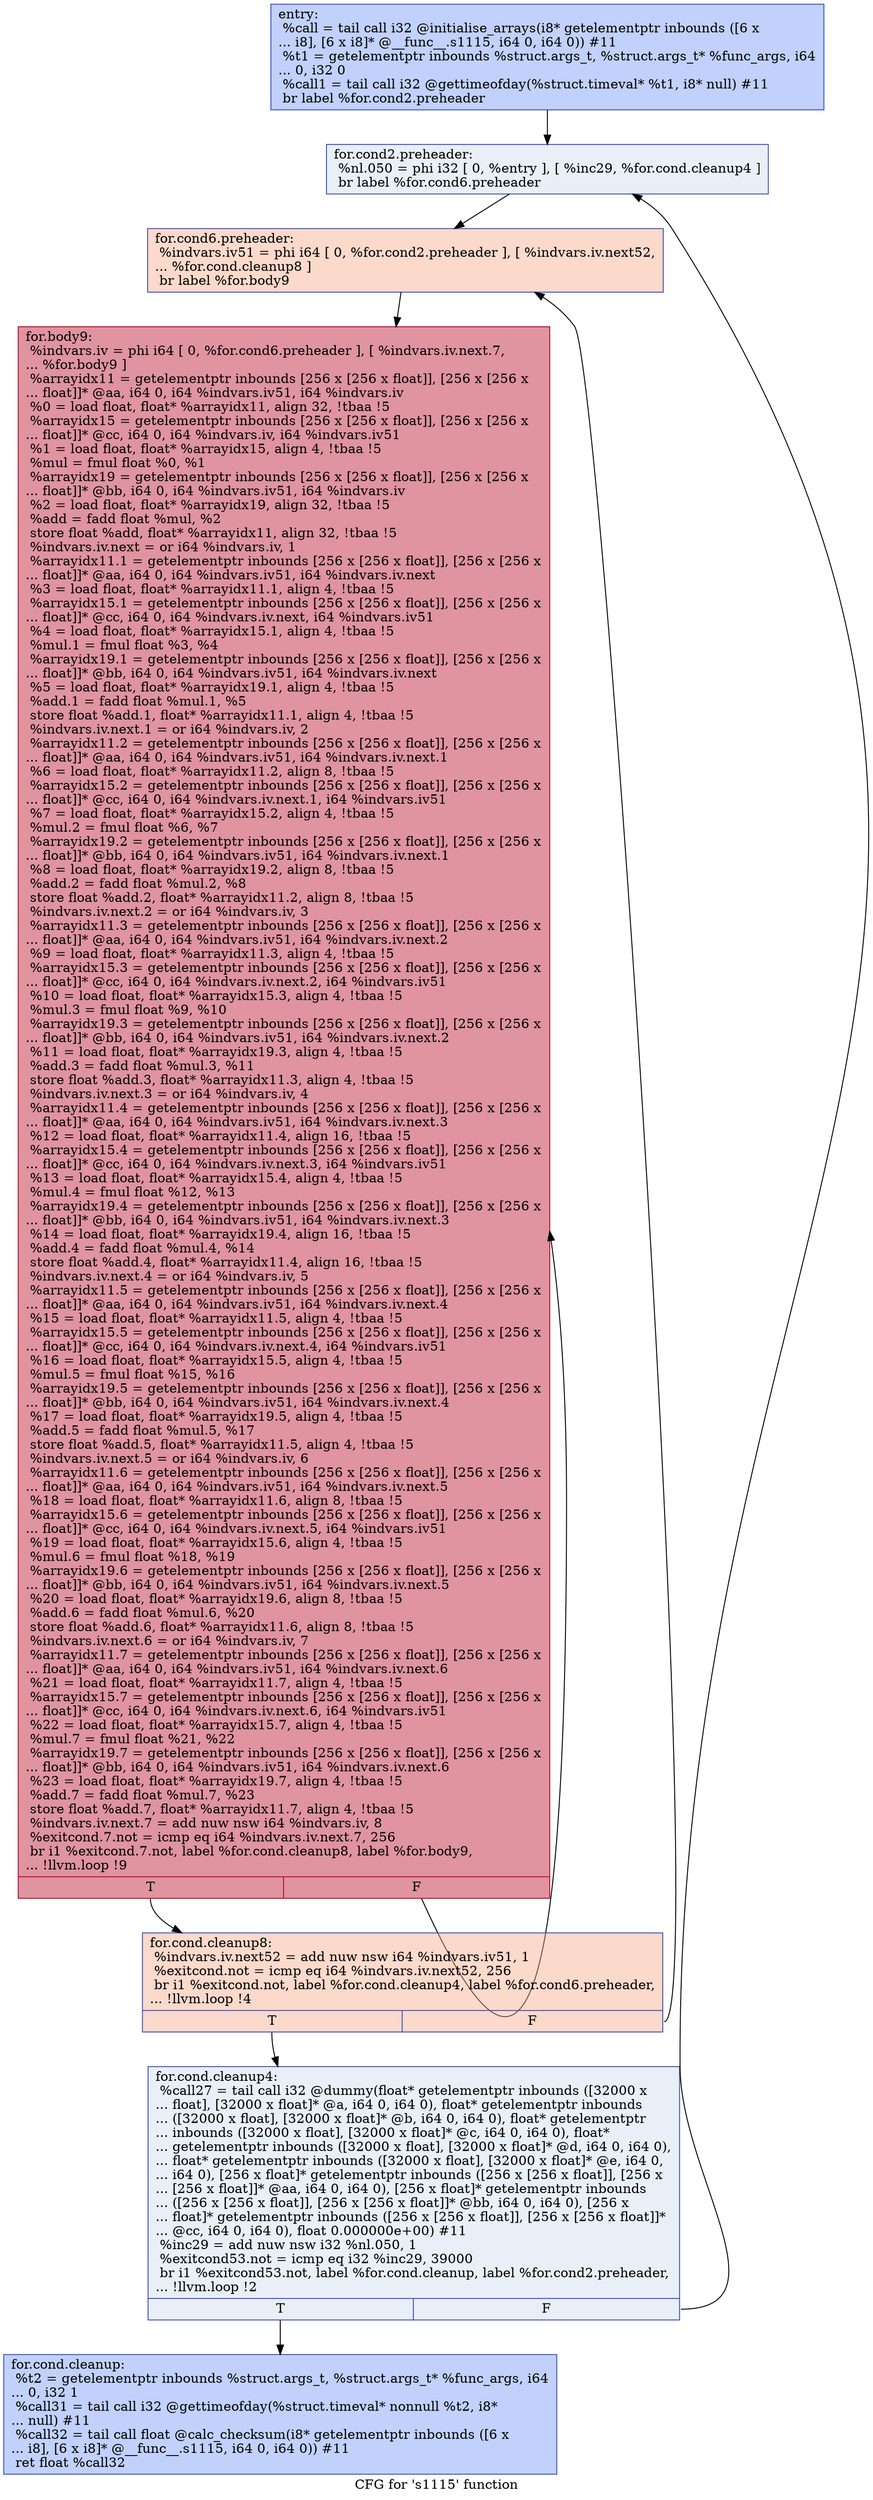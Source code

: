 digraph "CFG for 's1115' function" {
	label="CFG for 's1115' function";

	Node0x564c93967f50 [shape=record,color="#3d50c3ff", style=filled, fillcolor="#7396f570",label="{entry:\l  %call = tail call i32 @initialise_arrays(i8* getelementptr inbounds ([6 x\l... i8], [6 x i8]* @__func__.s1115, i64 0, i64 0)) #11\l  %t1 = getelementptr inbounds %struct.args_t, %struct.args_t* %func_args, i64\l... 0, i32 0\l  %call1 = tail call i32 @gettimeofday(%struct.timeval* %t1, i8* null) #11\l  br label %for.cond2.preheader\l}"];
	Node0x564c93967f50 -> Node0x564c939683f0;
	Node0x564c939683f0 [shape=record,color="#3d50c3ff", style=filled, fillcolor="#cedaeb70",label="{for.cond2.preheader:                              \l  %nl.050 = phi i32 [ 0, %entry ], [ %inc29, %for.cond.cleanup4 ]\l  br label %for.cond6.preheader\l}"];
	Node0x564c939683f0 -> Node0x564c939686e0;
	Node0x564c93968850 [shape=record,color="#3d50c3ff", style=filled, fillcolor="#7396f570",label="{for.cond.cleanup:                                 \l  %t2 = getelementptr inbounds %struct.args_t, %struct.args_t* %func_args, i64\l... 0, i32 1\l  %call31 = tail call i32 @gettimeofday(%struct.timeval* nonnull %t2, i8*\l... null) #11\l  %call32 = tail call float @calc_checksum(i8* getelementptr inbounds ([6 x\l... i8], [6 x i8]* @__func__.s1115, i64 0, i64 0)) #11\l  ret float %call32\l}"];
	Node0x564c939686e0 [shape=record,color="#3d50c3ff", style=filled, fillcolor="#f7a88970",label="{for.cond6.preheader:                              \l  %indvars.iv51 = phi i64 [ 0, %for.cond2.preheader ], [ %indvars.iv.next52,\l... %for.cond.cleanup8 ]\l  br label %for.body9\l}"];
	Node0x564c939686e0 -> Node0x564c93982de0;
	Node0x564c93968510 [shape=record,color="#3d50c3ff", style=filled, fillcolor="#cedaeb70",label="{for.cond.cleanup4:                                \l  %call27 = tail call i32 @dummy(float* getelementptr inbounds ([32000 x\l... float], [32000 x float]* @a, i64 0, i64 0), float* getelementptr inbounds\l... ([32000 x float], [32000 x float]* @b, i64 0, i64 0), float* getelementptr\l... inbounds ([32000 x float], [32000 x float]* @c, i64 0, i64 0), float*\l... getelementptr inbounds ([32000 x float], [32000 x float]* @d, i64 0, i64 0),\l... float* getelementptr inbounds ([32000 x float], [32000 x float]* @e, i64 0,\l... i64 0), [256 x float]* getelementptr inbounds ([256 x [256 x float]], [256 x\l... [256 x float]]* @aa, i64 0, i64 0), [256 x float]* getelementptr inbounds\l... ([256 x [256 x float]], [256 x [256 x float]]* @bb, i64 0, i64 0), [256 x\l... float]* getelementptr inbounds ([256 x [256 x float]], [256 x [256 x float]]*\l... @cc, i64 0, i64 0), float 0.000000e+00) #11\l  %inc29 = add nuw nsw i32 %nl.050, 1\l  %exitcond53.not = icmp eq i32 %inc29, 39000\l  br i1 %exitcond53.not, label %for.cond.cleanup, label %for.cond2.preheader,\l... !llvm.loop !2\l|{<s0>T|<s1>F}}"];
	Node0x564c93968510:s0 -> Node0x564c93968850;
	Node0x564c93968510:s1 -> Node0x564c939683f0;
	Node0x564c93982cb0 [shape=record,color="#3d50c3ff", style=filled, fillcolor="#f7a88970",label="{for.cond.cleanup8:                                \l  %indvars.iv.next52 = add nuw nsw i64 %indvars.iv51, 1\l  %exitcond.not = icmp eq i64 %indvars.iv.next52, 256\l  br i1 %exitcond.not, label %for.cond.cleanup4, label %for.cond6.preheader,\l... !llvm.loop !4\l|{<s0>T|<s1>F}}"];
	Node0x564c93982cb0:s0 -> Node0x564c93968510;
	Node0x564c93982cb0:s1 -> Node0x564c939686e0;
	Node0x564c93982de0 [shape=record,color="#b70d28ff", style=filled, fillcolor="#b70d2870",label="{for.body9:                                        \l  %indvars.iv = phi i64 [ 0, %for.cond6.preheader ], [ %indvars.iv.next.7,\l... %for.body9 ]\l  %arrayidx11 = getelementptr inbounds [256 x [256 x float]], [256 x [256 x\l... float]]* @aa, i64 0, i64 %indvars.iv51, i64 %indvars.iv\l  %0 = load float, float* %arrayidx11, align 32, !tbaa !5\l  %arrayidx15 = getelementptr inbounds [256 x [256 x float]], [256 x [256 x\l... float]]* @cc, i64 0, i64 %indvars.iv, i64 %indvars.iv51\l  %1 = load float, float* %arrayidx15, align 4, !tbaa !5\l  %mul = fmul float %0, %1\l  %arrayidx19 = getelementptr inbounds [256 x [256 x float]], [256 x [256 x\l... float]]* @bb, i64 0, i64 %indvars.iv51, i64 %indvars.iv\l  %2 = load float, float* %arrayidx19, align 32, !tbaa !5\l  %add = fadd float %mul, %2\l  store float %add, float* %arrayidx11, align 32, !tbaa !5\l  %indvars.iv.next = or i64 %indvars.iv, 1\l  %arrayidx11.1 = getelementptr inbounds [256 x [256 x float]], [256 x [256 x\l... float]]* @aa, i64 0, i64 %indvars.iv51, i64 %indvars.iv.next\l  %3 = load float, float* %arrayidx11.1, align 4, !tbaa !5\l  %arrayidx15.1 = getelementptr inbounds [256 x [256 x float]], [256 x [256 x\l... float]]* @cc, i64 0, i64 %indvars.iv.next, i64 %indvars.iv51\l  %4 = load float, float* %arrayidx15.1, align 4, !tbaa !5\l  %mul.1 = fmul float %3, %4\l  %arrayidx19.1 = getelementptr inbounds [256 x [256 x float]], [256 x [256 x\l... float]]* @bb, i64 0, i64 %indvars.iv51, i64 %indvars.iv.next\l  %5 = load float, float* %arrayidx19.1, align 4, !tbaa !5\l  %add.1 = fadd float %mul.1, %5\l  store float %add.1, float* %arrayidx11.1, align 4, !tbaa !5\l  %indvars.iv.next.1 = or i64 %indvars.iv, 2\l  %arrayidx11.2 = getelementptr inbounds [256 x [256 x float]], [256 x [256 x\l... float]]* @aa, i64 0, i64 %indvars.iv51, i64 %indvars.iv.next.1\l  %6 = load float, float* %arrayidx11.2, align 8, !tbaa !5\l  %arrayidx15.2 = getelementptr inbounds [256 x [256 x float]], [256 x [256 x\l... float]]* @cc, i64 0, i64 %indvars.iv.next.1, i64 %indvars.iv51\l  %7 = load float, float* %arrayidx15.2, align 4, !tbaa !5\l  %mul.2 = fmul float %6, %7\l  %arrayidx19.2 = getelementptr inbounds [256 x [256 x float]], [256 x [256 x\l... float]]* @bb, i64 0, i64 %indvars.iv51, i64 %indvars.iv.next.1\l  %8 = load float, float* %arrayidx19.2, align 8, !tbaa !5\l  %add.2 = fadd float %mul.2, %8\l  store float %add.2, float* %arrayidx11.2, align 8, !tbaa !5\l  %indvars.iv.next.2 = or i64 %indvars.iv, 3\l  %arrayidx11.3 = getelementptr inbounds [256 x [256 x float]], [256 x [256 x\l... float]]* @aa, i64 0, i64 %indvars.iv51, i64 %indvars.iv.next.2\l  %9 = load float, float* %arrayidx11.3, align 4, !tbaa !5\l  %arrayidx15.3 = getelementptr inbounds [256 x [256 x float]], [256 x [256 x\l... float]]* @cc, i64 0, i64 %indvars.iv.next.2, i64 %indvars.iv51\l  %10 = load float, float* %arrayidx15.3, align 4, !tbaa !5\l  %mul.3 = fmul float %9, %10\l  %arrayidx19.3 = getelementptr inbounds [256 x [256 x float]], [256 x [256 x\l... float]]* @bb, i64 0, i64 %indvars.iv51, i64 %indvars.iv.next.2\l  %11 = load float, float* %arrayidx19.3, align 4, !tbaa !5\l  %add.3 = fadd float %mul.3, %11\l  store float %add.3, float* %arrayidx11.3, align 4, !tbaa !5\l  %indvars.iv.next.3 = or i64 %indvars.iv, 4\l  %arrayidx11.4 = getelementptr inbounds [256 x [256 x float]], [256 x [256 x\l... float]]* @aa, i64 0, i64 %indvars.iv51, i64 %indvars.iv.next.3\l  %12 = load float, float* %arrayidx11.4, align 16, !tbaa !5\l  %arrayidx15.4 = getelementptr inbounds [256 x [256 x float]], [256 x [256 x\l... float]]* @cc, i64 0, i64 %indvars.iv.next.3, i64 %indvars.iv51\l  %13 = load float, float* %arrayidx15.4, align 4, !tbaa !5\l  %mul.4 = fmul float %12, %13\l  %arrayidx19.4 = getelementptr inbounds [256 x [256 x float]], [256 x [256 x\l... float]]* @bb, i64 0, i64 %indvars.iv51, i64 %indvars.iv.next.3\l  %14 = load float, float* %arrayidx19.4, align 16, !tbaa !5\l  %add.4 = fadd float %mul.4, %14\l  store float %add.4, float* %arrayidx11.4, align 16, !tbaa !5\l  %indvars.iv.next.4 = or i64 %indvars.iv, 5\l  %arrayidx11.5 = getelementptr inbounds [256 x [256 x float]], [256 x [256 x\l... float]]* @aa, i64 0, i64 %indvars.iv51, i64 %indvars.iv.next.4\l  %15 = load float, float* %arrayidx11.5, align 4, !tbaa !5\l  %arrayidx15.5 = getelementptr inbounds [256 x [256 x float]], [256 x [256 x\l... float]]* @cc, i64 0, i64 %indvars.iv.next.4, i64 %indvars.iv51\l  %16 = load float, float* %arrayidx15.5, align 4, !tbaa !5\l  %mul.5 = fmul float %15, %16\l  %arrayidx19.5 = getelementptr inbounds [256 x [256 x float]], [256 x [256 x\l... float]]* @bb, i64 0, i64 %indvars.iv51, i64 %indvars.iv.next.4\l  %17 = load float, float* %arrayidx19.5, align 4, !tbaa !5\l  %add.5 = fadd float %mul.5, %17\l  store float %add.5, float* %arrayidx11.5, align 4, !tbaa !5\l  %indvars.iv.next.5 = or i64 %indvars.iv, 6\l  %arrayidx11.6 = getelementptr inbounds [256 x [256 x float]], [256 x [256 x\l... float]]* @aa, i64 0, i64 %indvars.iv51, i64 %indvars.iv.next.5\l  %18 = load float, float* %arrayidx11.6, align 8, !tbaa !5\l  %arrayidx15.6 = getelementptr inbounds [256 x [256 x float]], [256 x [256 x\l... float]]* @cc, i64 0, i64 %indvars.iv.next.5, i64 %indvars.iv51\l  %19 = load float, float* %arrayidx15.6, align 4, !tbaa !5\l  %mul.6 = fmul float %18, %19\l  %arrayidx19.6 = getelementptr inbounds [256 x [256 x float]], [256 x [256 x\l... float]]* @bb, i64 0, i64 %indvars.iv51, i64 %indvars.iv.next.5\l  %20 = load float, float* %arrayidx19.6, align 8, !tbaa !5\l  %add.6 = fadd float %mul.6, %20\l  store float %add.6, float* %arrayidx11.6, align 8, !tbaa !5\l  %indvars.iv.next.6 = or i64 %indvars.iv, 7\l  %arrayidx11.7 = getelementptr inbounds [256 x [256 x float]], [256 x [256 x\l... float]]* @aa, i64 0, i64 %indvars.iv51, i64 %indvars.iv.next.6\l  %21 = load float, float* %arrayidx11.7, align 4, !tbaa !5\l  %arrayidx15.7 = getelementptr inbounds [256 x [256 x float]], [256 x [256 x\l... float]]* @cc, i64 0, i64 %indvars.iv.next.6, i64 %indvars.iv51\l  %22 = load float, float* %arrayidx15.7, align 4, !tbaa !5\l  %mul.7 = fmul float %21, %22\l  %arrayidx19.7 = getelementptr inbounds [256 x [256 x float]], [256 x [256 x\l... float]]* @bb, i64 0, i64 %indvars.iv51, i64 %indvars.iv.next.6\l  %23 = load float, float* %arrayidx19.7, align 4, !tbaa !5\l  %add.7 = fadd float %mul.7, %23\l  store float %add.7, float* %arrayidx11.7, align 4, !tbaa !5\l  %indvars.iv.next.7 = add nuw nsw i64 %indvars.iv, 8\l  %exitcond.7.not = icmp eq i64 %indvars.iv.next.7, 256\l  br i1 %exitcond.7.not, label %for.cond.cleanup8, label %for.body9,\l... !llvm.loop !9\l|{<s0>T|<s1>F}}"];
	Node0x564c93982de0:s0 -> Node0x564c93982cb0;
	Node0x564c93982de0:s1 -> Node0x564c93982de0;
}
